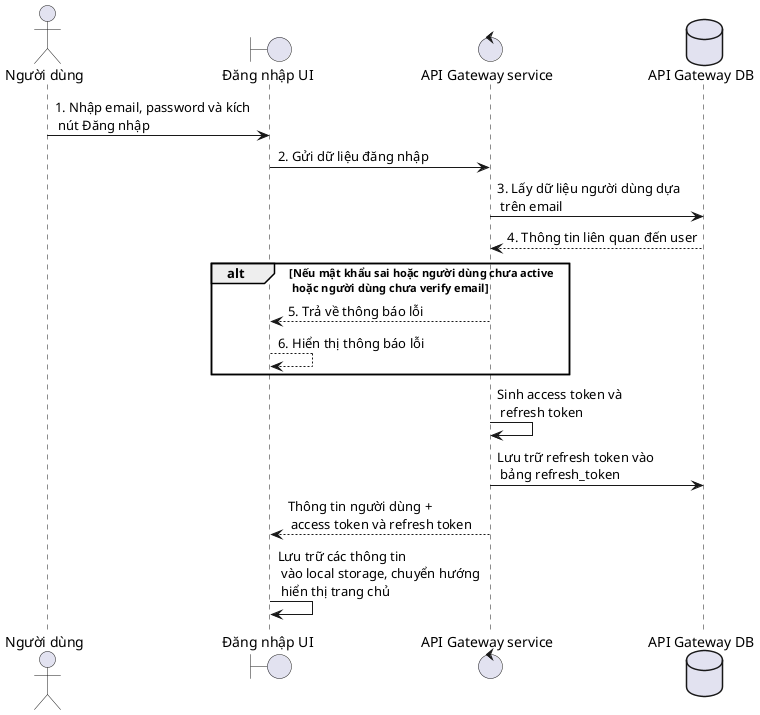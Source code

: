 @startuml

actor "Người dùng" as kh
boundary "Đăng nhập UI" as ui
control "API Gateway service" as service
database "API Gateway DB" as db

kh -> ui: 1. Nhập email, password và kích \n nút Đăng nhập
ui -> service: 2. Gửi dữ liệu đăng nhập
service -> db: 3. Lấy dữ liệu người dùng dựa \n trên email
db --> service: 4. Thông tin liên quan đến user


alt Nếu mật khẩu sai hoặc người dùng chưa active \n hoặc người dùng chưa verify email
    service --> ui: 5. Trả về thông báo lỗi
    ui --> ui: 6. Hiển thị thông báo lỗi
end

service -> service: Sinh access token và \n refresh token
service -> db: Lưu trữ refresh token vào \n bảng refresh_token
service --> ui: Thông tin người dùng + \n access token và refresh token
ui -> ui: Lưu trữ các thông tin \n vào local storage, chuyển hướng \n hiển thị trang chủ

@enduml
